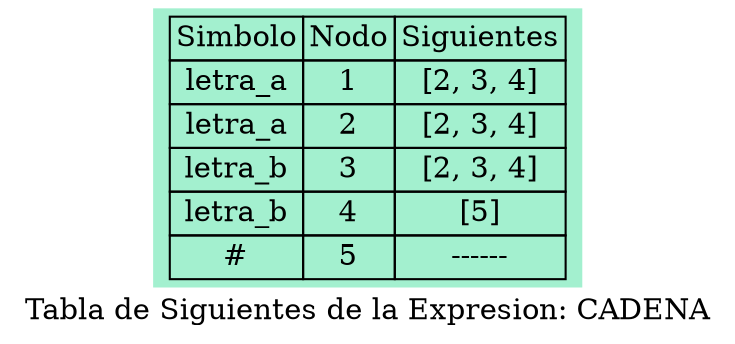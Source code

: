 digraph T_Siguientes{
  node [shape=plaintext]
  mytable [style=filled fillcolor="#A3F0CF" 
    label=<<table border="0" cellborder="1"  cellspacing="0">
    <tr><td>Simbolo</td><td>Nodo</td><td>Siguientes</td></tr><tr><td>letra_a</td><td>1</td><td>[2, 3, 4]</td></tr>
<tr><td>letra_a</td><td>2</td><td>[2, 3, 4]</td></tr>
<tr><td>letra_b</td><td>3</td><td>[2, 3, 4]</td></tr>
<tr><td>letra_b</td><td>4</td><td>[5]</td></tr>
<tr><td>#</td><td>5</td><td>------</td></tr>
  </table>>];
label="Tabla de Siguientes de la Expresion: CADENA";}
